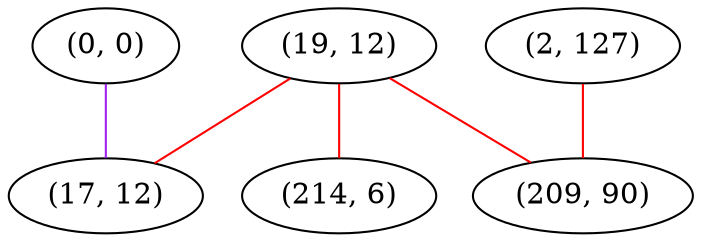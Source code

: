 graph "" {
"(0, 0)";
"(2, 127)";
"(19, 12)";
"(17, 12)";
"(214, 6)";
"(209, 90)";
"(0, 0)" -- "(17, 12)"  [color=purple, key=0, weight=4];
"(2, 127)" -- "(209, 90)"  [color=red, key=0, weight=1];
"(19, 12)" -- "(209, 90)"  [color=red, key=0, weight=1];
"(19, 12)" -- "(17, 12)"  [color=red, key=0, weight=1];
"(19, 12)" -- "(214, 6)"  [color=red, key=0, weight=1];
}
